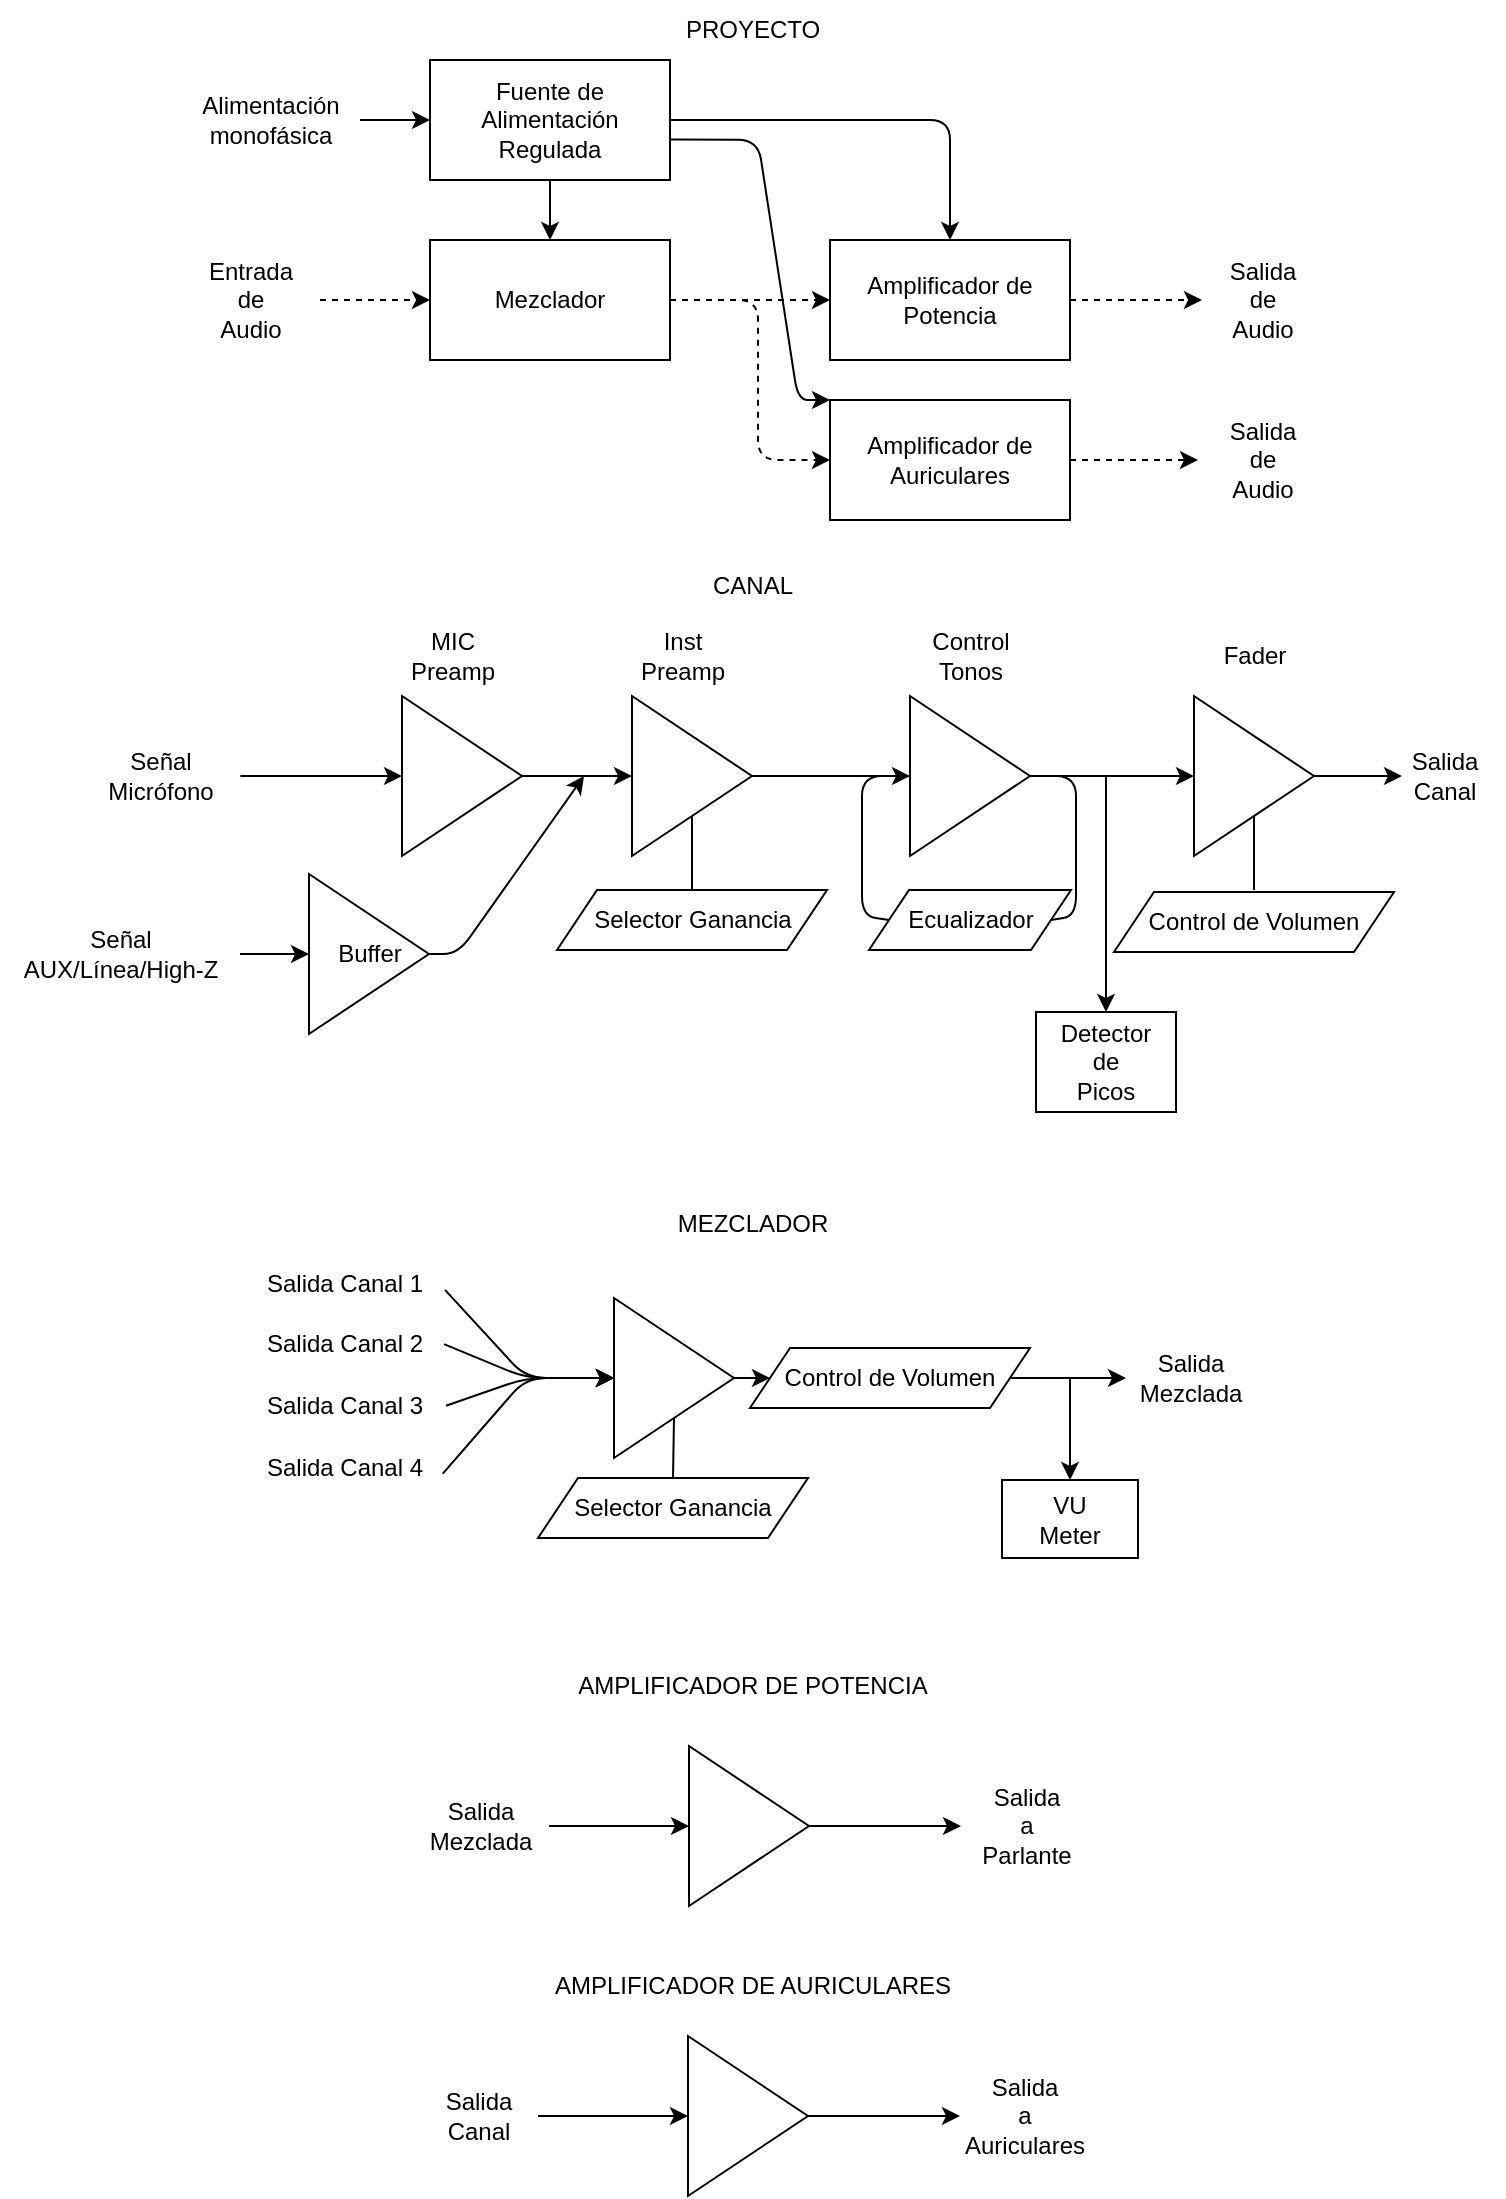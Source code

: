 <mxfile>
    <diagram id="KV5650TmRsUJZ1whkPKZ" name="Page-1">
        <mxGraphModel dx="809" dy="528" grid="1" gridSize="10" guides="1" tooltips="1" connect="1" arrows="1" fold="1" page="1" pageScale="1" pageWidth="827" pageHeight="1169" background="none" math="0" shadow="0">
            <root>
                <mxCell id="0"/>
                <mxCell id="1" parent="0"/>
                <mxCell id="11" style="edgeStyle=none;html=1;entryX=0;entryY=0.5;entryDx=0;entryDy=0;endArrow=classic;endFill=1;exitX=1;exitY=0.5;exitDx=0;exitDy=0;" parent="1" source="2" target="7" edge="1">
                    <mxGeometry relative="1" as="geometry">
                        <mxPoint x="287" y="405" as="sourcePoint"/>
                    </mxGeometry>
                </mxCell>
                <mxCell id="2" value="" style="triangle;whiteSpace=wrap;html=1;" parent="1" vertex="1">
                    <mxGeometry x="239" y="365" width="60" height="80" as="geometry"/>
                </mxCell>
                <mxCell id="3" value="" style="endArrow=classic;html=1;entryX=0;entryY=0.5;entryDx=0;entryDy=0;exitX=1.002;exitY=0.5;exitDx=0;exitDy=0;exitPerimeter=0;" parent="1" source="14" target="2" edge="1">
                    <mxGeometry width="50" height="50" relative="1" as="geometry">
                        <mxPoint x="219" y="405" as="sourcePoint"/>
                        <mxPoint x="179" y="385" as="targetPoint"/>
                    </mxGeometry>
                </mxCell>
                <mxCell id="6" value="MIC&lt;br&gt;Preamp" style="text;html=1;align=center;verticalAlign=middle;resizable=0;points=[];autosize=1;strokeColor=none;fillColor=none;" parent="1" vertex="1">
                    <mxGeometry x="229" y="325" width="70" height="40" as="geometry"/>
                </mxCell>
                <mxCell id="10" value="" style="edgeStyle=none;html=1;endArrow=none;endFill=0;entryX=0.5;entryY=0;entryDx=0;entryDy=0;" parent="1" source="7" target="42" edge="1">
                    <mxGeometry relative="1" as="geometry">
                        <mxPoint x="384" y="462" as="targetPoint"/>
                    </mxGeometry>
                </mxCell>
                <mxCell id="28" style="edgeStyle=none;html=1;entryX=0;entryY=0.5;entryDx=0;entryDy=0;endArrow=classic;endFill=1;" parent="1" source="7" target="23" edge="1">
                    <mxGeometry relative="1" as="geometry"/>
                </mxCell>
                <mxCell id="7" value="" style="triangle;whiteSpace=wrap;html=1;" parent="1" vertex="1">
                    <mxGeometry x="354" y="365" width="60" height="80" as="geometry"/>
                </mxCell>
                <mxCell id="8" value="Inst&lt;br&gt;Preamp" style="text;html=1;align=center;verticalAlign=middle;resizable=0;points=[];autosize=1;strokeColor=none;fillColor=none;" parent="1" vertex="1">
                    <mxGeometry x="344" y="325" width="70" height="40" as="geometry"/>
                </mxCell>
                <mxCell id="114" style="edgeStyle=none;html=1;entryX=0;entryY=0.5;entryDx=0;entryDy=0;" parent="1" source="13" target="113" edge="1">
                    <mxGeometry relative="1" as="geometry"/>
                </mxCell>
                <mxCell id="13" value="Señal&lt;br&gt;AUX/Línea/High-Z" style="text;html=1;align=center;verticalAlign=middle;resizable=0;points=[];autosize=1;strokeColor=none;fillColor=none;" parent="1" vertex="1">
                    <mxGeometry x="38" y="474" width="120" height="40" as="geometry"/>
                </mxCell>
                <mxCell id="14" value="Señal&lt;br&gt;Micrófono" style="text;html=1;align=center;verticalAlign=middle;resizable=0;points=[];autosize=1;strokeColor=none;fillColor=none;" parent="1" vertex="1">
                    <mxGeometry x="78" y="385" width="80" height="40" as="geometry"/>
                </mxCell>
                <mxCell id="38" style="edgeStyle=none;html=1;entryX=0;entryY=0.5;entryDx=0;entryDy=0;endArrow=classic;endFill=1;" parent="1" source="23" target="36" edge="1">
                    <mxGeometry relative="1" as="geometry"/>
                </mxCell>
                <mxCell id="23" value="" style="triangle;whiteSpace=wrap;html=1;" parent="1" vertex="1">
                    <mxGeometry x="493" y="365" width="60" height="80" as="geometry"/>
                </mxCell>
                <mxCell id="25" style="edgeStyle=none;html=1;endArrow=none;endFill=0;entryX=0;entryY=0.5;entryDx=0;entryDy=0;exitX=0;exitY=0.5;exitDx=0;exitDy=0;" parent="1" source="44" target="23" edge="1">
                    <mxGeometry relative="1" as="geometry">
                        <mxPoint x="459" y="477" as="targetPoint"/>
                        <mxPoint x="483" y="477" as="sourcePoint"/>
                        <Array as="points">
                            <mxPoint x="469" y="475"/>
                            <mxPoint x="469" y="405"/>
                        </Array>
                    </mxGeometry>
                </mxCell>
                <mxCell id="26" style="edgeStyle=none;html=1;endArrow=none;endFill=0;exitX=1;exitY=0.5;exitDx=0;exitDy=0;entryX=1;entryY=0.5;entryDx=0;entryDy=0;" parent="1" source="44" target="23" edge="1">
                    <mxGeometry relative="1" as="geometry">
                        <mxPoint x="559" y="405" as="targetPoint"/>
                        <mxPoint x="563" y="477" as="sourcePoint"/>
                        <Array as="points">
                            <mxPoint x="576" y="475"/>
                            <mxPoint x="576" y="405"/>
                        </Array>
                    </mxGeometry>
                </mxCell>
                <mxCell id="29" value="Control&lt;br&gt;Tonos" style="text;html=1;align=center;verticalAlign=middle;resizable=0;points=[];autosize=1;strokeColor=none;fillColor=none;" parent="1" vertex="1">
                    <mxGeometry x="493" y="325" width="60" height="40" as="geometry"/>
                </mxCell>
                <mxCell id="35" value="" style="edgeStyle=none;html=1;endArrow=none;endFill=0;" parent="1" source="36" edge="1">
                    <mxGeometry relative="1" as="geometry">
                        <mxPoint x="665" y="462" as="targetPoint"/>
                    </mxGeometry>
                </mxCell>
                <mxCell id="50" style="edgeStyle=none;html=1;endArrow=classic;endFill=1;" parent="1" source="36" edge="1">
                    <mxGeometry relative="1" as="geometry">
                        <mxPoint x="739" y="405" as="targetPoint"/>
                    </mxGeometry>
                </mxCell>
                <mxCell id="36" value="" style="triangle;whiteSpace=wrap;html=1;" parent="1" vertex="1">
                    <mxGeometry x="635" y="365" width="60" height="80" as="geometry"/>
                </mxCell>
                <mxCell id="39" value="Fader" style="text;html=1;align=center;verticalAlign=middle;resizable=0;points=[];autosize=1;strokeColor=none;fillColor=none;" parent="1" vertex="1">
                    <mxGeometry x="640" y="330" width="50" height="30" as="geometry"/>
                </mxCell>
                <mxCell id="40" value="Detector&lt;br&gt;de&lt;br&gt;Picos" style="whiteSpace=wrap;html=1;" parent="1" vertex="1">
                    <mxGeometry x="556" y="523" width="70" height="50" as="geometry"/>
                </mxCell>
                <mxCell id="41" value="" style="endArrow=classic;html=1;" parent="1" target="40" edge="1">
                    <mxGeometry width="50" height="50" relative="1" as="geometry">
                        <mxPoint x="591" y="405" as="sourcePoint"/>
                        <mxPoint x="591" y="505" as="targetPoint"/>
                    </mxGeometry>
                </mxCell>
                <mxCell id="42" value="Selector Ganancia" style="shape=parallelogram;perimeter=parallelogramPerimeter;whiteSpace=wrap;html=1;fixedSize=1;" parent="1" vertex="1">
                    <mxGeometry x="316.5" y="462" width="135" height="30" as="geometry"/>
                </mxCell>
                <mxCell id="44" value="Ecualizador" style="shape=parallelogram;perimeter=parallelogramPerimeter;whiteSpace=wrap;html=1;fixedSize=1;" parent="1" vertex="1">
                    <mxGeometry x="472.5" y="462" width="101" height="30" as="geometry"/>
                </mxCell>
                <mxCell id="45" value="Control de Volumen" style="shape=parallelogram;perimeter=parallelogramPerimeter;whiteSpace=wrap;html=1;fixedSize=1;" parent="1" vertex="1">
                    <mxGeometry x="595" y="463" width="140" height="30" as="geometry"/>
                </mxCell>
                <mxCell id="51" value="Salida&lt;br&gt;Canal" style="text;html=1;align=center;verticalAlign=middle;resizable=0;points=[];autosize=1;strokeColor=none;fillColor=none;" parent="1" vertex="1">
                    <mxGeometry x="730" y="385" width="60" height="40" as="geometry"/>
                </mxCell>
                <mxCell id="52" value="CANAL" style="text;html=1;align=center;verticalAlign=middle;resizable=0;points=[];autosize=1;strokeColor=none;fillColor=none;" parent="1" vertex="1">
                    <mxGeometry x="384" y="295" width="60" height="30" as="geometry"/>
                </mxCell>
                <mxCell id="53" value="MEZCLADOR" style="text;html=1;align=center;verticalAlign=middle;resizable=0;points=[];autosize=1;strokeColor=none;fillColor=none;" parent="1" vertex="1">
                    <mxGeometry x="364" y="614" width="100" height="30" as="geometry"/>
                </mxCell>
                <mxCell id="54" value="" style="triangle;whiteSpace=wrap;html=1;" parent="1" vertex="1">
                    <mxGeometry x="345" y="666" width="60" height="80" as="geometry"/>
                </mxCell>
                <mxCell id="63" style="edgeStyle=none;html=1;entryX=0;entryY=0.5;entryDx=0;entryDy=0;endArrow=classic;endFill=1;exitX=1.005;exitY=0.598;exitDx=0;exitDy=0;exitPerimeter=0;" parent="1" source="55" target="54" edge="1">
                    <mxGeometry relative="1" as="geometry">
                        <Array as="points">
                            <mxPoint x="301" y="706"/>
                        </Array>
                    </mxGeometry>
                </mxCell>
                <mxCell id="55" value="Salida Canal 1" style="text;html=1;align=center;verticalAlign=middle;resizable=0;points=[];autosize=1;strokeColor=none;fillColor=none;" parent="1" vertex="1">
                    <mxGeometry x="160" y="644" width="100" height="30" as="geometry"/>
                </mxCell>
                <mxCell id="64" style="edgeStyle=none;html=1;entryX=0;entryY=0.5;entryDx=0;entryDy=0;endArrow=classic;endFill=1;exitX=1;exitY=0.503;exitDx=0;exitDy=0;exitPerimeter=0;" parent="1" source="56" target="54" edge="1">
                    <mxGeometry relative="1" as="geometry">
                        <Array as="points">
                            <mxPoint x="301" y="706"/>
                        </Array>
                    </mxGeometry>
                </mxCell>
                <mxCell id="56" value="Salida Canal 2" style="text;html=1;align=center;verticalAlign=middle;resizable=0;points=[];autosize=1;strokeColor=none;fillColor=none;" parent="1" vertex="1">
                    <mxGeometry x="160" y="674" width="100" height="30" as="geometry"/>
                </mxCell>
                <mxCell id="65" style="edgeStyle=none;html=1;entryX=0;entryY=0.5;entryDx=0;entryDy=0;endArrow=classic;endFill=1;exitX=1.01;exitY=0.496;exitDx=0;exitDy=0;exitPerimeter=0;" parent="1" source="57" target="54" edge="1">
                    <mxGeometry relative="1" as="geometry">
                        <Array as="points">
                            <mxPoint x="301" y="706"/>
                        </Array>
                    </mxGeometry>
                </mxCell>
                <mxCell id="57" value="Salida Canal 3" style="text;html=1;align=center;verticalAlign=middle;resizable=0;points=[];autosize=1;strokeColor=none;fillColor=none;" parent="1" vertex="1">
                    <mxGeometry x="160" y="705" width="100" height="30" as="geometry"/>
                </mxCell>
                <mxCell id="66" style="edgeStyle=none;html=1;entryX=0;entryY=0.5;entryDx=0;entryDy=0;endArrow=classic;endFill=1;exitX=0.993;exitY=0.597;exitDx=0;exitDy=0;exitPerimeter=0;" parent="1" source="58" target="54" edge="1">
                    <mxGeometry relative="1" as="geometry">
                        <Array as="points">
                            <mxPoint x="301" y="706"/>
                        </Array>
                    </mxGeometry>
                </mxCell>
                <mxCell id="58" value="Salida Canal 4" style="text;html=1;align=center;verticalAlign=middle;resizable=0;points=[];autosize=1;strokeColor=none;fillColor=none;" parent="1" vertex="1">
                    <mxGeometry x="160" y="736" width="100" height="30" as="geometry"/>
                </mxCell>
                <mxCell id="67" value="Selector Ganancia" style="shape=parallelogram;perimeter=parallelogramPerimeter;whiteSpace=wrap;html=1;fixedSize=1;" parent="1" vertex="1">
                    <mxGeometry x="307" y="756" width="135" height="30" as="geometry"/>
                </mxCell>
                <mxCell id="71" style="edgeStyle=none;html=1;endArrow=classic;endFill=1;" parent="1" source="68" edge="1">
                    <mxGeometry relative="1" as="geometry">
                        <mxPoint x="601.0" y="706" as="targetPoint"/>
                    </mxGeometry>
                </mxCell>
                <mxCell id="68" value="Control de Volumen" style="shape=parallelogram;perimeter=parallelogramPerimeter;whiteSpace=wrap;html=1;fixedSize=1;" parent="1" vertex="1">
                    <mxGeometry x="413" y="691" width="140" height="30" as="geometry"/>
                </mxCell>
                <mxCell id="69" value="" style="endArrow=none;html=1;entryX=0.5;entryY=1;entryDx=0;entryDy=0;exitX=0.5;exitY=0;exitDx=0;exitDy=0;" parent="1" source="67" target="54" edge="1">
                    <mxGeometry width="50" height="50" relative="1" as="geometry">
                        <mxPoint x="361" y="676" as="sourcePoint"/>
                        <mxPoint x="411" y="626" as="targetPoint"/>
                    </mxGeometry>
                </mxCell>
                <mxCell id="70" value="" style="endArrow=classic;html=1;entryX=0;entryY=0.5;entryDx=0;entryDy=0;exitX=1;exitY=0.5;exitDx=0;exitDy=0;" parent="1" source="54" target="68" edge="1">
                    <mxGeometry width="50" height="50" relative="1" as="geometry">
                        <mxPoint x="351" y="666" as="sourcePoint"/>
                        <mxPoint x="401" y="616" as="targetPoint"/>
                    </mxGeometry>
                </mxCell>
                <mxCell id="72" value="Salida&lt;br&gt;Mezclada" style="text;html=1;align=center;verticalAlign=middle;resizable=0;points=[];autosize=1;strokeColor=none;fillColor=none;" parent="1" vertex="1">
                    <mxGeometry x="598" y="686" width="70" height="40" as="geometry"/>
                </mxCell>
                <mxCell id="73" value="AMPLIFICADOR DE POTENCIA" style="text;html=1;align=center;verticalAlign=middle;resizable=0;points=[];autosize=1;strokeColor=none;fillColor=none;" parent="1" vertex="1">
                    <mxGeometry x="314" y="845" width="200" height="30" as="geometry"/>
                </mxCell>
                <mxCell id="77" style="edgeStyle=none;html=1;endArrow=classic;endFill=1;" parent="1" source="74" edge="1">
                    <mxGeometry relative="1" as="geometry">
                        <mxPoint x="518.5" y="930" as="targetPoint"/>
                    </mxGeometry>
                </mxCell>
                <mxCell id="74" value="" style="triangle;whiteSpace=wrap;html=1;" parent="1" vertex="1">
                    <mxGeometry x="382.5" y="890" width="60" height="80" as="geometry"/>
                </mxCell>
                <mxCell id="76" style="edgeStyle=none;html=1;entryX=0;entryY=0.5;entryDx=0;entryDy=0;endArrow=classic;endFill=1;" parent="1" source="75" target="74" edge="1">
                    <mxGeometry relative="1" as="geometry"/>
                </mxCell>
                <mxCell id="75" value="Salida&lt;br&gt;Mezclada" style="text;html=1;align=center;verticalAlign=middle;resizable=0;points=[];autosize=1;strokeColor=none;fillColor=none;" parent="1" vertex="1">
                    <mxGeometry x="242.5" y="910" width="70" height="40" as="geometry"/>
                </mxCell>
                <mxCell id="78" value="Salida&lt;br&gt;a&lt;br&gt;Parlante" style="text;html=1;align=center;verticalAlign=middle;resizable=0;points=[];autosize=1;strokeColor=none;fillColor=none;" parent="1" vertex="1">
                    <mxGeometry x="515.5" y="900" width="70" height="60" as="geometry"/>
                </mxCell>
                <mxCell id="79" value="VU&lt;br&gt;Meter" style="whiteSpace=wrap;html=1;" parent="1" vertex="1">
                    <mxGeometry x="539" y="757" width="68" height="39" as="geometry"/>
                </mxCell>
                <mxCell id="80" value="" style="endArrow=classic;html=1;" parent="1" target="79" edge="1">
                    <mxGeometry width="50" height="50" relative="1" as="geometry">
                        <mxPoint x="573" y="706" as="sourcePoint"/>
                        <mxPoint x="583" y="746" as="targetPoint"/>
                    </mxGeometry>
                </mxCell>
                <mxCell id="82" value="AMPLIFICADOR DE AURICULARES" style="text;html=1;align=center;verticalAlign=middle;resizable=0;points=[];autosize=1;strokeColor=none;fillColor=none;" parent="1" vertex="1">
                    <mxGeometry x="304" y="995" width="220" height="30" as="geometry"/>
                </mxCell>
                <mxCell id="83" style="edgeStyle=none;html=1;endArrow=classic;endFill=1;" parent="1" source="84" edge="1">
                    <mxGeometry relative="1" as="geometry">
                        <mxPoint x="518" y="1075" as="targetPoint"/>
                    </mxGeometry>
                </mxCell>
                <mxCell id="84" value="" style="triangle;whiteSpace=wrap;html=1;" parent="1" vertex="1">
                    <mxGeometry x="382" y="1035" width="60" height="80" as="geometry"/>
                </mxCell>
                <mxCell id="85" style="edgeStyle=none;html=1;entryX=0;entryY=0.5;entryDx=0;entryDy=0;endArrow=classic;endFill=1;" parent="1" source="86" target="84" edge="1">
                    <mxGeometry relative="1" as="geometry"/>
                </mxCell>
                <mxCell id="86" value="Salida&lt;br&gt;Canal" style="text;html=1;align=center;verticalAlign=middle;resizable=0;points=[];autosize=1;strokeColor=none;fillColor=none;" parent="1" vertex="1">
                    <mxGeometry x="247" y="1055" width="60" height="40" as="geometry"/>
                </mxCell>
                <mxCell id="87" value="Salida&lt;br&gt;a&lt;br&gt;Auriculares" style="text;html=1;align=center;verticalAlign=middle;resizable=0;points=[];autosize=1;strokeColor=none;fillColor=none;" parent="1" vertex="1">
                    <mxGeometry x="510" y="1045" width="80" height="60" as="geometry"/>
                </mxCell>
                <mxCell id="89" value="PROYECTO" style="text;html=1;align=center;verticalAlign=middle;resizable=0;points=[];autosize=1;strokeColor=none;fillColor=none;" parent="1" vertex="1">
                    <mxGeometry x="369" y="17" width="90" height="30" as="geometry"/>
                </mxCell>
                <mxCell id="93" value="" style="edgeStyle=none;html=1;endArrow=classic;endFill=1;dashed=1;" parent="1" source="90" target="92" edge="1">
                    <mxGeometry relative="1" as="geometry"/>
                </mxCell>
                <mxCell id="90" value="Entrada&lt;br&gt;de&lt;br&gt;Audio" style="text;html=1;align=center;verticalAlign=middle;resizable=0;points=[];autosize=1;strokeColor=none;fillColor=none;" parent="1" vertex="1">
                    <mxGeometry x="128" y="137" width="70" height="60" as="geometry"/>
                </mxCell>
                <mxCell id="95" value="" style="edgeStyle=none;html=1;endArrow=classic;endFill=1;dashed=1;" parent="1" source="92" target="94" edge="1">
                    <mxGeometry relative="1" as="geometry"/>
                </mxCell>
                <mxCell id="99" style="edgeStyle=none;html=1;entryX=0;entryY=0.5;entryDx=0;entryDy=0;endArrow=classic;endFill=1;exitX=1;exitY=0.5;exitDx=0;exitDy=0;dashed=1;" parent="1" source="92" target="98" edge="1">
                    <mxGeometry relative="1" as="geometry">
                        <Array as="points">
                            <mxPoint x="417" y="167"/>
                            <mxPoint x="417" y="247"/>
                        </Array>
                    </mxGeometry>
                </mxCell>
                <mxCell id="92" value="Mezclador" style="whiteSpace=wrap;html=1;" parent="1" vertex="1">
                    <mxGeometry x="253" y="137" width="120" height="60" as="geometry"/>
                </mxCell>
                <mxCell id="97" style="edgeStyle=none;html=1;endArrow=classic;endFill=1;dashed=1;" parent="1" source="94" target="96" edge="1">
                    <mxGeometry relative="1" as="geometry"/>
                </mxCell>
                <mxCell id="94" value="Amplificador de Potencia" style="whiteSpace=wrap;html=1;" parent="1" vertex="1">
                    <mxGeometry x="453" y="137" width="120" height="60" as="geometry"/>
                </mxCell>
                <mxCell id="96" value="Salida&lt;br&gt;de&lt;br&gt;Audio" style="text;html=1;align=center;verticalAlign=middle;resizable=0;points=[];autosize=1;strokeColor=none;fillColor=none;" parent="1" vertex="1">
                    <mxGeometry x="639" y="137" width="60" height="60" as="geometry"/>
                </mxCell>
                <mxCell id="100" style="edgeStyle=none;html=1;endArrow=classic;endFill=1;dashed=1;" parent="1" source="98" edge="1">
                    <mxGeometry relative="1" as="geometry">
                        <mxPoint x="637" y="247" as="targetPoint"/>
                    </mxGeometry>
                </mxCell>
                <mxCell id="98" value="Amplificador de Auriculares" style="whiteSpace=wrap;html=1;" parent="1" vertex="1">
                    <mxGeometry x="453" y="217" width="120" height="60" as="geometry"/>
                </mxCell>
                <mxCell id="101" value="Salida&lt;br&gt;de&lt;br&gt;Audio" style="text;html=1;align=center;verticalAlign=middle;resizable=0;points=[];autosize=1;strokeColor=none;fillColor=none;" parent="1" vertex="1">
                    <mxGeometry x="639" y="217" width="60" height="60" as="geometry"/>
                </mxCell>
                <mxCell id="103" style="edgeStyle=none;html=1;endArrow=classic;endFill=1;" parent="1" source="102" target="92" edge="1">
                    <mxGeometry relative="1" as="geometry"/>
                </mxCell>
                <mxCell id="104" style="edgeStyle=none;html=1;endArrow=classic;endFill=1;entryX=0.5;entryY=0;entryDx=0;entryDy=0;exitX=1;exitY=0.5;exitDx=0;exitDy=0;" parent="1" source="102" target="94" edge="1">
                    <mxGeometry relative="1" as="geometry">
                        <mxPoint x="507" y="77" as="targetPoint"/>
                        <Array as="points">
                            <mxPoint x="513" y="77"/>
                        </Array>
                    </mxGeometry>
                </mxCell>
                <mxCell id="107" style="edgeStyle=none;html=1;entryX=0;entryY=0;entryDx=0;entryDy=0;endArrow=classic;endFill=1;exitX=0.997;exitY=0.662;exitDx=0;exitDy=0;exitPerimeter=0;" parent="1" source="102" target="98" edge="1">
                    <mxGeometry relative="1" as="geometry">
                        <mxPoint x="387" y="87" as="sourcePoint"/>
                        <Array as="points">
                            <mxPoint x="417" y="87"/>
                            <mxPoint x="437" y="217"/>
                        </Array>
                    </mxGeometry>
                </mxCell>
                <mxCell id="102" value="Fuente de&lt;br&gt;Alimentación&lt;br&gt;Regulada" style="whiteSpace=wrap;html=1;" parent="1" vertex="1">
                    <mxGeometry x="253" y="47" width="120" height="60" as="geometry"/>
                </mxCell>
                <mxCell id="106" style="edgeStyle=none;html=1;entryX=0;entryY=0.5;entryDx=0;entryDy=0;endArrow=classic;endFill=1;" parent="1" source="105" target="102" edge="1">
                    <mxGeometry relative="1" as="geometry"/>
                </mxCell>
                <mxCell id="105" value="Alimentación&lt;br&gt;monofásica" style="text;html=1;align=center;verticalAlign=middle;resizable=0;points=[];autosize=1;strokeColor=none;fillColor=none;" parent="1" vertex="1">
                    <mxGeometry x="128" y="57" width="90" height="40" as="geometry"/>
                </mxCell>
                <mxCell id="116" style="edgeStyle=none;html=1;exitX=1;exitY=0.5;exitDx=0;exitDy=0;" parent="1" source="113" edge="1">
                    <mxGeometry relative="1" as="geometry">
                        <mxPoint x="330" y="405" as="targetPoint"/>
                        <Array as="points">
                            <mxPoint x="267" y="494"/>
                        </Array>
                    </mxGeometry>
                </mxCell>
                <mxCell id="113" value="Buffer" style="triangle;whiteSpace=wrap;html=1;" parent="1" vertex="1">
                    <mxGeometry x="192.5" y="454" width="60" height="80" as="geometry"/>
                </mxCell>
            </root>
        </mxGraphModel>
    </diagram>
</mxfile>